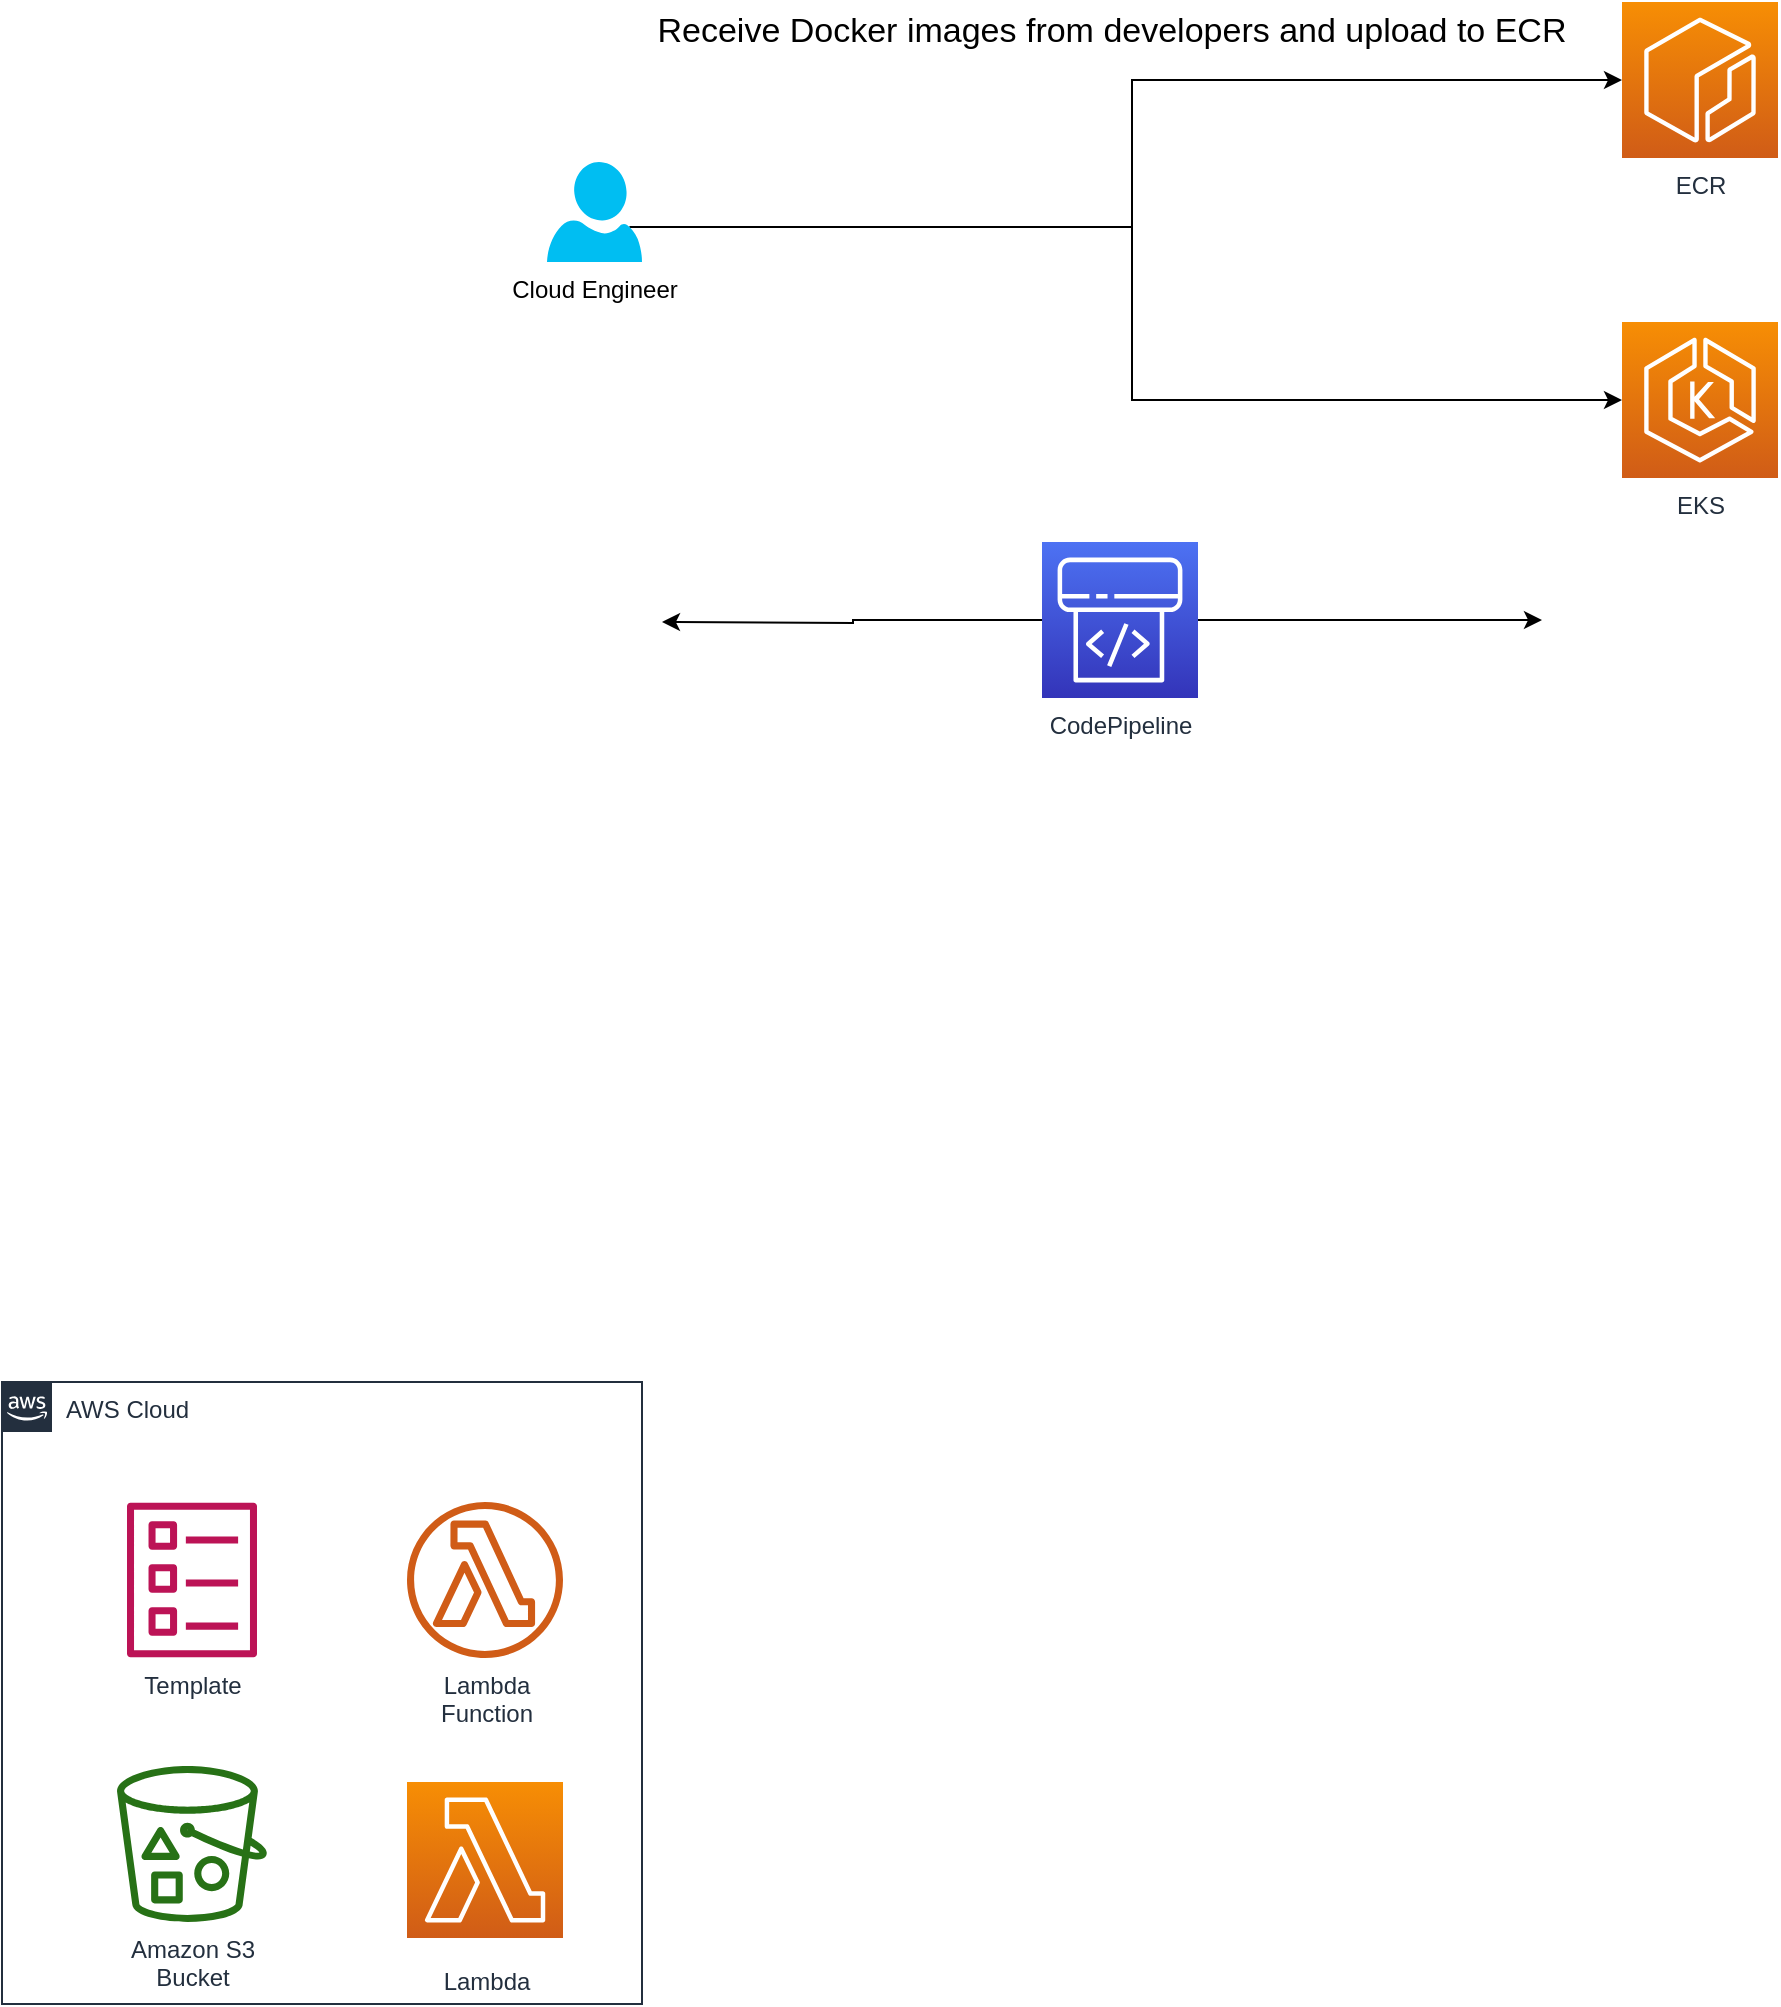 <mxfile>
    <diagram id="Ht1M8jgEwFfnCIfOTk4-" name="Page-1">
        <mxGraphModel dx="1975" dy="1430" grid="1" gridSize="10" guides="1" tooltips="1" connect="1" arrows="1" fold="1" page="1" pageScale="1" pageWidth="1169" pageHeight="827" background="none" math="0" shadow="0">
            <root>
                <mxCell id="0"/>
                <mxCell id="1" parent="0"/>
                <mxCell id="UEzPUAAOIrF-is8g5C7q-154" value="AWS Cloud" style="points=[[0,0],[0.25,0],[0.5,0],[0.75,0],[1,0],[1,0.25],[1,0.5],[1,0.75],[1,1],[0.75,1],[0.5,1],[0.25,1],[0,1],[0,0.75],[0,0.5],[0,0.25]];outlineConnect=0;gradientColor=none;html=1;whiteSpace=wrap;fontSize=12;fontStyle=0;shape=mxgraph.aws4.group;grIcon=mxgraph.aws4.group_aws_cloud_alt;strokeColor=#232F3E;fillColor=none;verticalAlign=top;align=left;spacingLeft=30;fontColor=#232F3E;dashed=0;labelBackgroundColor=#ffffff;container=1;pointerEvents=0;collapsible=0;recursiveResize=0;" parent="1" vertex="1">
                    <mxGeometry x="-1160" y="10" width="320" height="311" as="geometry"/>
                </mxCell>
                <mxCell id="UEzPUAAOIrF-is8g5C7q-156" value="Template" style="outlineConnect=0;fontColor=#232F3E;gradientColor=none;fillColor=#BC1356;strokeColor=none;dashed=0;verticalLabelPosition=bottom;verticalAlign=top;align=center;html=1;fontSize=12;fontStyle=0;aspect=fixed;pointerEvents=1;shape=mxgraph.aws4.template;labelBackgroundColor=#ffffff;" parent="UEzPUAAOIrF-is8g5C7q-154" vertex="1">
                    <mxGeometry x="62.5" y="60" width="65" height="78" as="geometry"/>
                </mxCell>
                <mxCell id="UEzPUAAOIrF-is8g5C7q-151" value="Lambda&lt;br&gt;Function&lt;br&gt;" style="outlineConnect=0;fontColor=#232F3E;gradientColor=none;fillColor=#D05C17;strokeColor=none;dashed=0;verticalLabelPosition=bottom;verticalAlign=top;align=center;html=1;fontSize=12;fontStyle=0;aspect=fixed;pointerEvents=1;shape=mxgraph.aws4.lambda_function;labelBackgroundColor=#ffffff;" parent="UEzPUAAOIrF-is8g5C7q-154" vertex="1">
                    <mxGeometry x="202.5" y="60" width="78" height="78" as="geometry"/>
                </mxCell>
                <mxCell id="UEzPUAAOIrF-is8g5C7q-158" value="Amazon S3&lt;br&gt;Bucket&lt;br&gt;" style="outlineConnect=0;fontColor=#232F3E;gradientColor=none;fillColor=#277116;strokeColor=none;dashed=0;verticalLabelPosition=bottom;verticalAlign=top;align=center;html=1;fontSize=12;fontStyle=0;aspect=fixed;pointerEvents=1;shape=mxgraph.aws4.bucket_with_objects;labelBackgroundColor=#ffffff;" parent="UEzPUAAOIrF-is8g5C7q-154" vertex="1">
                    <mxGeometry x="57.5" y="192" width="75" height="78" as="geometry"/>
                </mxCell>
                <mxCell id="UEzPUAAOIrF-is8g5C7q-148" value="Lambda" style="outlineConnect=0;fontColor=#232F3E;gradientColor=#F78E04;gradientDirection=north;fillColor=#D05C17;strokeColor=#ffffff;dashed=0;verticalLabelPosition=bottom;verticalAlign=top;align=center;html=1;fontSize=12;fontStyle=0;aspect=fixed;shape=mxgraph.aws4.resourceIcon;resIcon=mxgraph.aws4.lambda;labelBackgroundColor=#ffffff;spacingTop=8;" parent="UEzPUAAOIrF-is8g5C7q-154" vertex="1">
                    <mxGeometry x="202.5" y="200" width="78" height="78" as="geometry"/>
                </mxCell>
                <mxCell id="Qg9tzQF2cnr5tdFhlLoi-2" value="ECR" style="sketch=0;points=[[0,0,0],[0.25,0,0],[0.5,0,0],[0.75,0,0],[1,0,0],[0,1,0],[0.25,1,0],[0.5,1,0],[0.75,1,0],[1,1,0],[0,0.25,0],[0,0.5,0],[0,0.75,0],[1,0.25,0],[1,0.5,0],[1,0.75,0]];outlineConnect=0;fontColor=#232F3E;gradientColor=#F78E04;gradientDirection=north;fillColor=#D05C17;strokeColor=#ffffff;dashed=0;verticalLabelPosition=bottom;verticalAlign=top;align=center;html=1;fontSize=12;fontStyle=0;aspect=fixed;shape=mxgraph.aws4.resourceIcon;resIcon=mxgraph.aws4.ecr;" parent="1" vertex="1">
                    <mxGeometry x="-350" y="-680" width="78" height="78" as="geometry"/>
                </mxCell>
                <mxCell id="Qg9tzQF2cnr5tdFhlLoi-3" value="EKS" style="sketch=0;points=[[0,0,0],[0.25,0,0],[0.5,0,0],[0.75,0,0],[1,0,0],[0,1,0],[0.25,1,0],[0.5,1,0],[0.75,1,0],[1,1,0],[0,0.25,0],[0,0.5,0],[0,0.75,0],[1,0.25,0],[1,0.5,0],[1,0.75,0]];outlineConnect=0;fontColor=#232F3E;gradientColor=#F78E04;gradientDirection=north;fillColor=#D05C17;strokeColor=#ffffff;dashed=0;verticalLabelPosition=bottom;verticalAlign=top;align=center;html=1;fontSize=12;fontStyle=0;aspect=fixed;shape=mxgraph.aws4.resourceIcon;resIcon=mxgraph.aws4.eks;" parent="1" vertex="1">
                    <mxGeometry x="-350" y="-520" width="78" height="78" as="geometry"/>
                </mxCell>
                <mxCell id="Qg9tzQF2cnr5tdFhlLoi-52" value="" style="edgeStyle=orthogonalEdgeStyle;rounded=0;orthogonalLoop=1;jettySize=auto;html=1;entryX=0;entryY=0.5;entryDx=0;entryDy=0;entryPerimeter=0;exitX=0.87;exitY=0.65;exitDx=0;exitDy=0;exitPerimeter=0;" parent="1" source="Qg9tzQF2cnr5tdFhlLoi-6" target="Qg9tzQF2cnr5tdFhlLoi-2" edge="1">
                    <mxGeometry relative="1" as="geometry">
                        <mxPoint x="-580" y="-550" as="sourcePoint"/>
                        <mxPoint x="-333" y="-554" as="targetPoint"/>
                    </mxGeometry>
                </mxCell>
                <mxCell id="Qg9tzQF2cnr5tdFhlLoi-54" value="" style="edgeStyle=orthogonalEdgeStyle;rounded=0;orthogonalLoop=1;jettySize=auto;html=1;entryX=0;entryY=0.5;entryDx=0;entryDy=0;entryPerimeter=0;exitX=0.87;exitY=0.65;exitDx=0;exitDy=0;exitPerimeter=0;" parent="1" source="Qg9tzQF2cnr5tdFhlLoi-6" target="Qg9tzQF2cnr5tdFhlLoi-3" edge="1">
                    <mxGeometry relative="1" as="geometry">
                        <mxPoint x="-432" y="-554" as="sourcePoint"/>
                        <mxPoint x="-353" y="-554" as="targetPoint"/>
                    </mxGeometry>
                </mxCell>
                <mxCell id="Qg9tzQF2cnr5tdFhlLoi-6" value="Cloud Engineer" style="verticalLabelPosition=bottom;html=1;verticalAlign=top;align=center;strokeColor=none;fillColor=#00BEF2;shape=mxgraph.azure.user;" parent="1" vertex="1">
                    <mxGeometry x="-887.5" y="-600" width="47.5" height="50" as="geometry"/>
                </mxCell>
                <mxCell id="Qg9tzQF2cnr5tdFhlLoi-31" value="" style="edgeStyle=orthogonalEdgeStyle;rounded=0;orthogonalLoop=1;jettySize=auto;html=1;" parent="1" source="Qg9tzQF2cnr5tdFhlLoi-7" edge="1">
                    <mxGeometry relative="1" as="geometry">
                        <mxPoint x="-830" y="-370" as="targetPoint"/>
                    </mxGeometry>
                </mxCell>
                <mxCell id="Qg9tzQF2cnr5tdFhlLoi-50" value="" style="edgeStyle=orthogonalEdgeStyle;rounded=0;orthogonalLoop=1;jettySize=auto;html=1;" parent="1" source="Qg9tzQF2cnr5tdFhlLoi-7" edge="1">
                    <mxGeometry relative="1" as="geometry">
                        <mxPoint x="-390" y="-371" as="targetPoint"/>
                    </mxGeometry>
                </mxCell>
                <mxCell id="Qg9tzQF2cnr5tdFhlLoi-7" value="CodePipeline" style="sketch=0;points=[[0,0,0],[0.25,0,0],[0.5,0,0],[0.75,0,0],[1,0,0],[0,1,0],[0.25,1,0],[0.5,1,0],[0.75,1,0],[1,1,0],[0,0.25,0],[0,0.5,0],[0,0.75,0],[1,0.25,0],[1,0.5,0],[1,0.75,0]];outlineConnect=0;fontColor=#232F3E;gradientColor=#4D72F3;gradientDirection=north;fillColor=#3334B9;strokeColor=#ffffff;dashed=0;verticalLabelPosition=bottom;verticalAlign=top;align=center;html=1;fontSize=12;fontStyle=0;aspect=fixed;shape=mxgraph.aws4.resourceIcon;resIcon=mxgraph.aws4.codepipeline;" parent="1" vertex="1">
                    <mxGeometry x="-640" y="-410" width="78" height="78" as="geometry"/>
                </mxCell>
                <mxCell id="Qg9tzQF2cnr5tdFhlLoi-55" value="&lt;font style=&quot;font-size: 17px&quot;&gt;Receive Docker images from developers and upload to ECR&lt;/font&gt;" style="text;html=1;strokeColor=none;fillColor=none;align=center;verticalAlign=middle;whiteSpace=wrap;rounded=0;" parent="1" vertex="1">
                    <mxGeometry x="-850" y="-680" width="490" height="30" as="geometry"/>
                </mxCell>
            </root>
        </mxGraphModel>
    </diagram>
</mxfile>